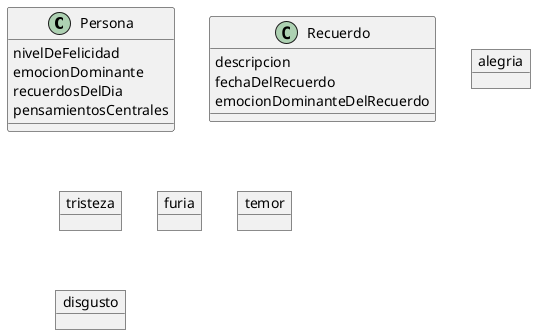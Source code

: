 @startuml diagrama

class Persona {
    nivelDeFelicidad
    emocionDominante
    recuerdosDelDia
    pensamientosCentrales
}

class Recuerdo {
    descripcion
    fechaDelRecuerdo
    emocionDominanteDelRecuerdo
}


object alegria {
}

object tristeza {
}

object furia {
}

object temor {
}

object disgusto {
}


@enduml